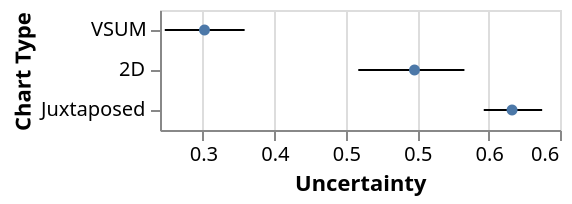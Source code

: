 {
  "$schema": "https://vega.github.io/schema/vega-lite/v2.json",
  "data": {
    "values": [
      {
        "type": "2D",
        "mean": 0.4981437631776633,
        "ci1": 0.4587951384628502,
        "ci2": 0.533091520543984
      },
      {
        "type": "VSUM",
        "mean": 0.3511386949229416,
        "ci1": 0.32334009440417133,
        "ci2": 0.37924394704879116
      },
      {
        "type": "Juxtaposed",
        "mean": 0.5664327125485888,
        "ci1": 0.5466246045508965,
        "ci2": 0.587508912607127
      }
    ]
  },
  "layer": [
    {
      "mark": "rule",
      "encoding": {
        "y": {
          "field": "type",
          "type": "ordinal",
          "title": "Chart Type",
          "scale": {"domain": ["VSUM","2D","Juxtaposed"]}
        },
        "x": {
          "field": "ci1",
          "type": "quantitative",
          "title": "Uncertainty",
          "axis": {
            "format": ".1f"
          },
          "scale": {
            "zero": false
          }
        },
        "x2": {"field": "ci2","type": "quantitative"}
      }
    },
    {
      "mark": "circle",
      "encoding": {
        "y": {
          "field": "type",
          "type": "ordinal",
          "scale": {"domain": ["Juxtaposed","2D","VSUM"]}
        },
        "x": {"field": "mean","type": "quantitative"},
        "opacity": {"value": 1}
      }
    }
  ]
}